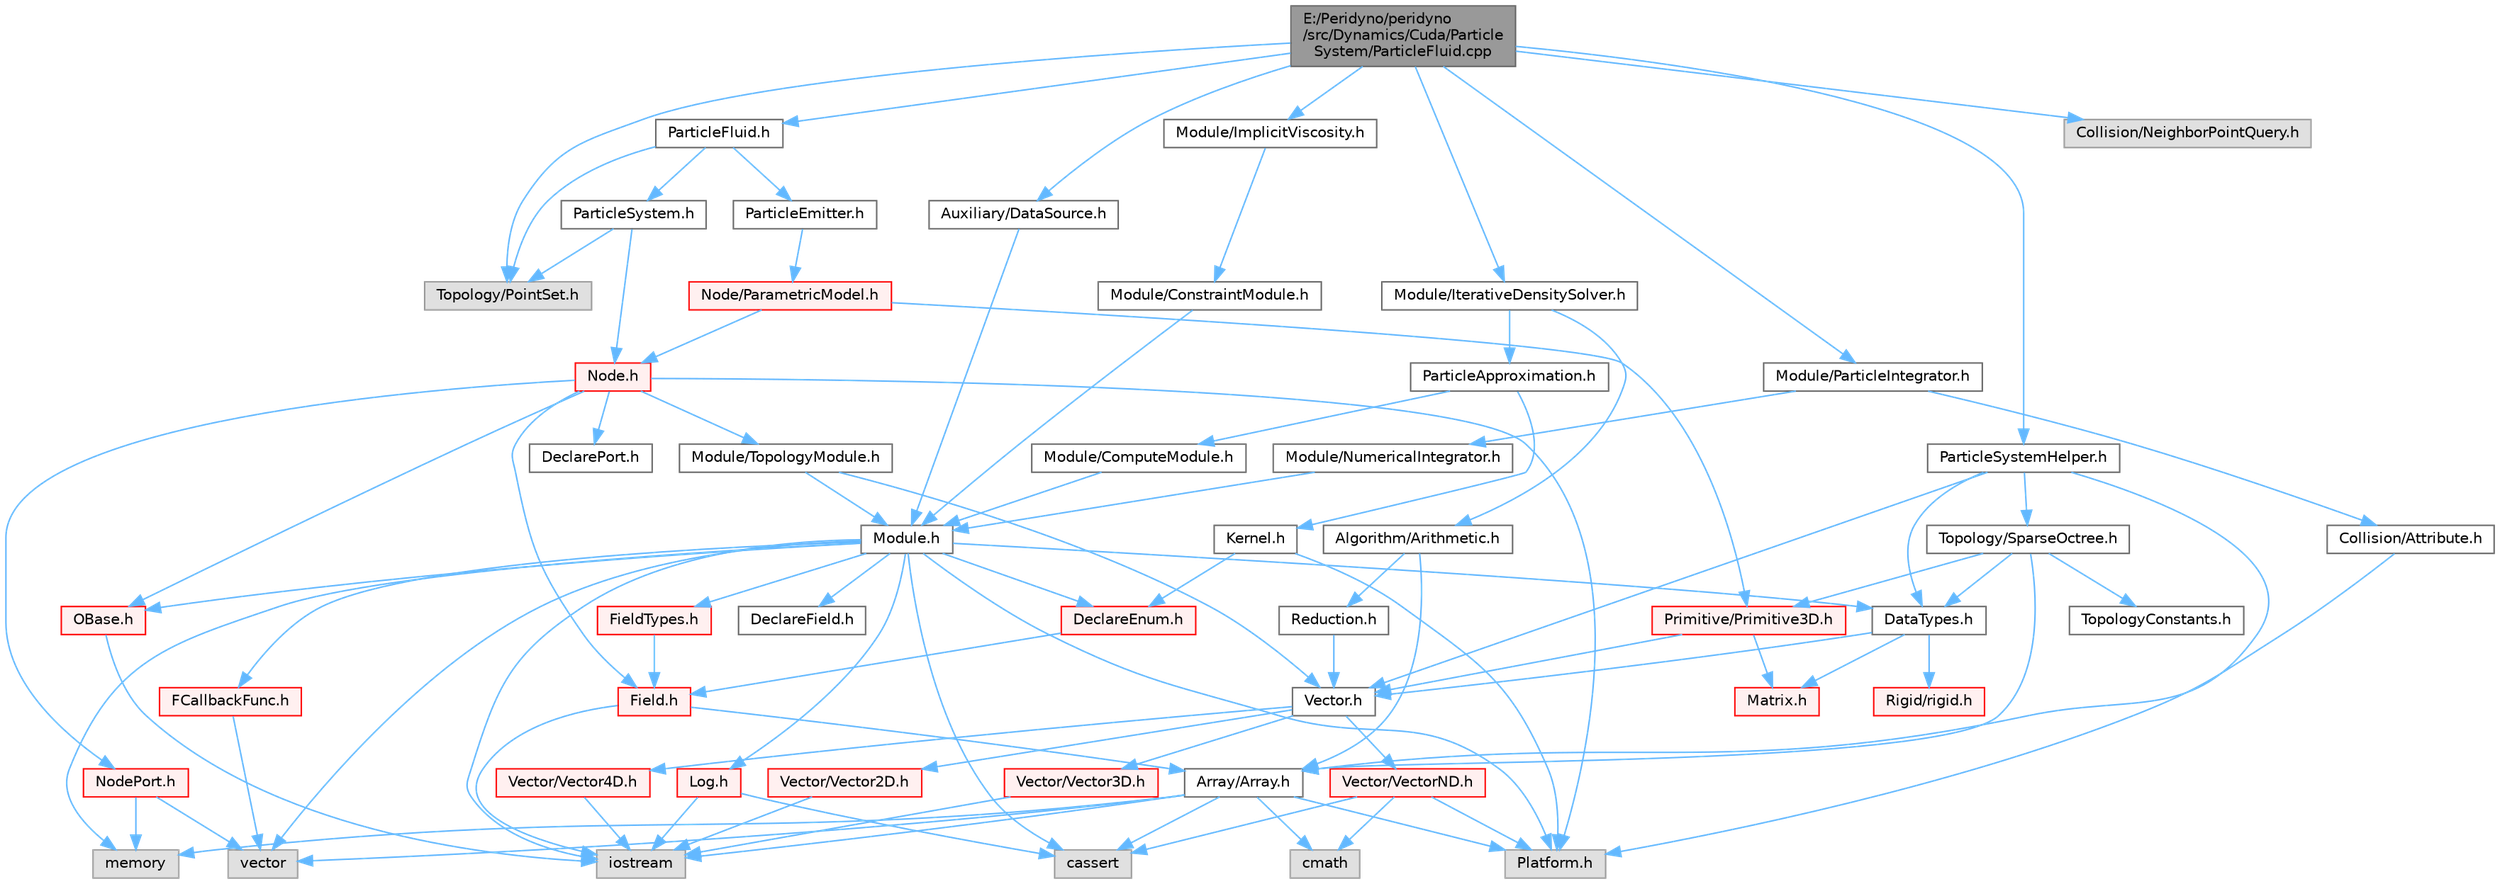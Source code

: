 digraph "E:/Peridyno/peridyno/src/Dynamics/Cuda/ParticleSystem/ParticleFluid.cpp"
{
 // LATEX_PDF_SIZE
  bgcolor="transparent";
  edge [fontname=Helvetica,fontsize=10,labelfontname=Helvetica,labelfontsize=10];
  node [fontname=Helvetica,fontsize=10,shape=box,height=0.2,width=0.4];
  Node1 [id="Node000001",label="E:/Peridyno/peridyno\l/src/Dynamics/Cuda/Particle\lSystem/ParticleFluid.cpp",height=0.2,width=0.4,color="gray40", fillcolor="grey60", style="filled", fontcolor="black",tooltip=" "];
  Node1 -> Node2 [id="edge1_Node000001_Node000002",color="steelblue1",style="solid",tooltip=" "];
  Node2 [id="Node000002",label="ParticleFluid.h",height=0.2,width=0.4,color="grey40", fillcolor="white", style="filled",URL="$_cuda_2_particle_system_2_particle_fluid_8h.html",tooltip=" "];
  Node2 -> Node3 [id="edge2_Node000002_Node000003",color="steelblue1",style="solid",tooltip=" "];
  Node3 [id="Node000003",label="ParticleSystem.h",height=0.2,width=0.4,color="grey40", fillcolor="white", style="filled",URL="$_cuda_2_particle_system_2_particle_system_8h.html",tooltip=" "];
  Node3 -> Node4 [id="edge3_Node000003_Node000004",color="steelblue1",style="solid",tooltip=" "];
  Node4 [id="Node000004",label="Node.h",height=0.2,width=0.4,color="red", fillcolor="#FFF0F0", style="filled",URL="$_node_8h.html",tooltip=" "];
  Node4 -> Node5 [id="edge4_Node000004_Node000005",color="steelblue1",style="solid",tooltip=" "];
  Node5 [id="Node000005",label="OBase.h",height=0.2,width=0.4,color="red", fillcolor="#FFF0F0", style="filled",URL="$_o_base_8h.html",tooltip=" "];
  Node5 -> Node6 [id="edge5_Node000005_Node000006",color="steelblue1",style="solid",tooltip=" "];
  Node6 [id="Node000006",label="iostream",height=0.2,width=0.4,color="grey60", fillcolor="#E0E0E0", style="filled",tooltip=" "];
  Node4 -> Node17 [id="edge6_Node000004_Node000017",color="steelblue1",style="solid",tooltip=" "];
  Node17 [id="Node000017",label="Field.h",height=0.2,width=0.4,color="red", fillcolor="#FFF0F0", style="filled",URL="$_field_8h.html",tooltip=" "];
  Node17 -> Node6 [id="edge7_Node000017_Node000006",color="steelblue1",style="solid",tooltip=" "];
  Node17 -> Node20 [id="edge8_Node000017_Node000020",color="steelblue1",style="solid",tooltip=" "];
  Node20 [id="Node000020",label="Array/Array.h",height=0.2,width=0.4,color="grey40", fillcolor="white", style="filled",URL="$_array_8h.html",tooltip=" "];
  Node20 -> Node8 [id="edge9_Node000020_Node000008",color="steelblue1",style="solid",tooltip=" "];
  Node8 [id="Node000008",label="Platform.h",height=0.2,width=0.4,color="grey60", fillcolor="#E0E0E0", style="filled",tooltip=" "];
  Node20 -> Node21 [id="edge10_Node000020_Node000021",color="steelblue1",style="solid",tooltip=" "];
  Node21 [id="Node000021",label="cassert",height=0.2,width=0.4,color="grey60", fillcolor="#E0E0E0", style="filled",tooltip=" "];
  Node20 -> Node22 [id="edge11_Node000020_Node000022",color="steelblue1",style="solid",tooltip=" "];
  Node22 [id="Node000022",label="vector",height=0.2,width=0.4,color="grey60", fillcolor="#E0E0E0", style="filled",tooltip=" "];
  Node20 -> Node6 [id="edge12_Node000020_Node000006",color="steelblue1",style="solid",tooltip=" "];
  Node20 -> Node23 [id="edge13_Node000020_Node000023",color="steelblue1",style="solid",tooltip=" "];
  Node23 [id="Node000023",label="memory",height=0.2,width=0.4,color="grey60", fillcolor="#E0E0E0", style="filled",tooltip=" "];
  Node20 -> Node24 [id="edge14_Node000020_Node000024",color="steelblue1",style="solid",tooltip=" "];
  Node24 [id="Node000024",label="cmath",height=0.2,width=0.4,color="grey60", fillcolor="#E0E0E0", style="filled",tooltip=" "];
  Node4 -> Node8 [id="edge15_Node000004_Node000008",color="steelblue1",style="solid",tooltip=" "];
  Node4 -> Node72 [id="edge16_Node000004_Node000072",color="steelblue1",style="solid",tooltip=" "];
  Node72 [id="Node000072",label="DeclarePort.h",height=0.2,width=0.4,color="grey40", fillcolor="white", style="filled",URL="$_declare_port_8h.html",tooltip=" "];
  Node4 -> Node73 [id="edge17_Node000004_Node000073",color="steelblue1",style="solid",tooltip=" "];
  Node73 [id="Node000073",label="NodePort.h",height=0.2,width=0.4,color="red", fillcolor="#FFF0F0", style="filled",URL="$_node_port_8h.html",tooltip=" "];
  Node73 -> Node22 [id="edge18_Node000073_Node000022",color="steelblue1",style="solid",tooltip=" "];
  Node73 -> Node23 [id="edge19_Node000073_Node000023",color="steelblue1",style="solid",tooltip=" "];
  Node4 -> Node74 [id="edge20_Node000004_Node000074",color="steelblue1",style="solid",tooltip=" "];
  Node74 [id="Node000074",label="Module/TopologyModule.h",height=0.2,width=0.4,color="grey40", fillcolor="white", style="filled",URL="$_topology_module_8h.html",tooltip=" "];
  Node74 -> Node32 [id="edge21_Node000074_Node000032",color="steelblue1",style="solid",tooltip=" "];
  Node32 [id="Node000032",label="Vector.h",height=0.2,width=0.4,color="grey40", fillcolor="white", style="filled",URL="$_vector_8h.html",tooltip=" "];
  Node32 -> Node33 [id="edge22_Node000032_Node000033",color="steelblue1",style="solid",tooltip=" "];
  Node33 [id="Node000033",label="Vector/Vector2D.h",height=0.2,width=0.4,color="red", fillcolor="#FFF0F0", style="filled",URL="$_vector2_d_8h.html",tooltip=" "];
  Node33 -> Node6 [id="edge23_Node000033_Node000006",color="steelblue1",style="solid",tooltip=" "];
  Node32 -> Node39 [id="edge24_Node000032_Node000039",color="steelblue1",style="solid",tooltip=" "];
  Node39 [id="Node000039",label="Vector/Vector3D.h",height=0.2,width=0.4,color="red", fillcolor="#FFF0F0", style="filled",URL="$_vector3_d_8h.html",tooltip=" "];
  Node39 -> Node6 [id="edge25_Node000039_Node000006",color="steelblue1",style="solid",tooltip=" "];
  Node32 -> Node42 [id="edge26_Node000032_Node000042",color="steelblue1",style="solid",tooltip=" "];
  Node42 [id="Node000042",label="Vector/Vector4D.h",height=0.2,width=0.4,color="red", fillcolor="#FFF0F0", style="filled",URL="$_vector4_d_8h.html",tooltip=" "];
  Node42 -> Node6 [id="edge27_Node000042_Node000006",color="steelblue1",style="solid",tooltip=" "];
  Node32 -> Node45 [id="edge28_Node000032_Node000045",color="steelblue1",style="solid",tooltip=" "];
  Node45 [id="Node000045",label="Vector/VectorND.h",height=0.2,width=0.4,color="red", fillcolor="#FFF0F0", style="filled",URL="$_vector_n_d_8h.html",tooltip=" "];
  Node45 -> Node24 [id="edge29_Node000045_Node000024",color="steelblue1",style="solid",tooltip=" "];
  Node45 -> Node21 [id="edge30_Node000045_Node000021",color="steelblue1",style="solid",tooltip=" "];
  Node45 -> Node8 [id="edge31_Node000045_Node000008",color="steelblue1",style="solid",tooltip=" "];
  Node74 -> Node75 [id="edge32_Node000074_Node000075",color="steelblue1",style="solid",tooltip=" "];
  Node75 [id="Node000075",label="Module.h",height=0.2,width=0.4,color="grey40", fillcolor="white", style="filled",URL="$_module_8h.html",tooltip=" "];
  Node75 -> Node8 [id="edge33_Node000075_Node000008",color="steelblue1",style="solid",tooltip=" "];
  Node75 -> Node23 [id="edge34_Node000075_Node000023",color="steelblue1",style="solid",tooltip=" "];
  Node75 -> Node22 [id="edge35_Node000075_Node000022",color="steelblue1",style="solid",tooltip=" "];
  Node75 -> Node21 [id="edge36_Node000075_Node000021",color="steelblue1",style="solid",tooltip=" "];
  Node75 -> Node6 [id="edge37_Node000075_Node000006",color="steelblue1",style="solid",tooltip=" "];
  Node75 -> Node5 [id="edge38_Node000075_Node000005",color="steelblue1",style="solid",tooltip=" "];
  Node75 -> Node76 [id="edge39_Node000075_Node000076",color="steelblue1",style="solid",tooltip=" "];
  Node76 [id="Node000076",label="Log.h",height=0.2,width=0.4,color="red", fillcolor="#FFF0F0", style="filled",URL="$_log_8h.html",tooltip=" "];
  Node76 -> Node6 [id="edge40_Node000076_Node000006",color="steelblue1",style="solid",tooltip=" "];
  Node76 -> Node21 [id="edge41_Node000076_Node000021",color="steelblue1",style="solid",tooltip=" "];
  Node75 -> Node84 [id="edge42_Node000075_Node000084",color="steelblue1",style="solid",tooltip=" "];
  Node84 [id="Node000084",label="DataTypes.h",height=0.2,width=0.4,color="grey40", fillcolor="white", style="filled",URL="$_data_types_8h.html",tooltip=" "];
  Node84 -> Node32 [id="edge43_Node000084_Node000032",color="steelblue1",style="solid",tooltip=" "];
  Node84 -> Node50 [id="edge44_Node000084_Node000050",color="steelblue1",style="solid",tooltip=" "];
  Node50 [id="Node000050",label="Matrix.h",height=0.2,width=0.4,color="red", fillcolor="#FFF0F0", style="filled",URL="$_matrix_8h.html",tooltip=" "];
  Node84 -> Node85 [id="edge45_Node000084_Node000085",color="steelblue1",style="solid",tooltip=" "];
  Node85 [id="Node000085",label="Rigid/rigid.h",height=0.2,width=0.4,color="red", fillcolor="#FFF0F0", style="filled",URL="$rigid_8h.html",tooltip=" "];
  Node75 -> Node89 [id="edge46_Node000075_Node000089",color="steelblue1",style="solid",tooltip=" "];
  Node89 [id="Node000089",label="DeclareEnum.h",height=0.2,width=0.4,color="red", fillcolor="#FFF0F0", style="filled",URL="$_declare_enum_8h.html",tooltip=" "];
  Node89 -> Node17 [id="edge47_Node000089_Node000017",color="steelblue1",style="solid",tooltip=" "];
  Node75 -> Node90 [id="edge48_Node000075_Node000090",color="steelblue1",style="solid",tooltip=" "];
  Node90 [id="Node000090",label="DeclareField.h",height=0.2,width=0.4,color="grey40", fillcolor="white", style="filled",URL="$_declare_field_8h.html",tooltip=" "];
  Node75 -> Node91 [id="edge49_Node000075_Node000091",color="steelblue1",style="solid",tooltip=" "];
  Node91 [id="Node000091",label="FCallbackFunc.h",height=0.2,width=0.4,color="red", fillcolor="#FFF0F0", style="filled",URL="$_f_callback_func_8h.html",tooltip=" "];
  Node91 -> Node22 [id="edge50_Node000091_Node000022",color="steelblue1",style="solid",tooltip=" "];
  Node75 -> Node92 [id="edge51_Node000075_Node000092",color="steelblue1",style="solid",tooltip=" "];
  Node92 [id="Node000092",label="FieldTypes.h",height=0.2,width=0.4,color="red", fillcolor="#FFF0F0", style="filled",URL="$_field_types_8h.html",tooltip=" "];
  Node92 -> Node17 [id="edge52_Node000092_Node000017",color="steelblue1",style="solid",tooltip=" "];
  Node3 -> Node98 [id="edge53_Node000003_Node000098",color="steelblue1",style="solid",tooltip=" "];
  Node98 [id="Node000098",label="Topology/PointSet.h",height=0.2,width=0.4,color="grey60", fillcolor="#E0E0E0", style="filled",tooltip=" "];
  Node2 -> Node99 [id="edge54_Node000002_Node000099",color="steelblue1",style="solid",tooltip=" "];
  Node99 [id="Node000099",label="ParticleEmitter.h",height=0.2,width=0.4,color="grey40", fillcolor="white", style="filled",URL="$_cuda_2_particle_system_2_particle_emitter_8h.html",tooltip=" "];
  Node99 -> Node100 [id="edge55_Node000099_Node000100",color="steelblue1",style="solid",tooltip=" "];
  Node100 [id="Node000100",label="Node/ParametricModel.h",height=0.2,width=0.4,color="red", fillcolor="#FFF0F0", style="filled",URL="$_parametric_model_8h.html",tooltip=" "];
  Node100 -> Node4 [id="edge56_Node000100_Node000004",color="steelblue1",style="solid",tooltip=" "];
  Node100 -> Node101 [id="edge57_Node000100_Node000101",color="steelblue1",style="solid",tooltip=" "];
  Node101 [id="Node000101",label="Primitive/Primitive3D.h",height=0.2,width=0.4,color="red", fillcolor="#FFF0F0", style="filled",URL="$_primitive3_d_8h.html",tooltip=" "];
  Node101 -> Node32 [id="edge58_Node000101_Node000032",color="steelblue1",style="solid",tooltip=" "];
  Node101 -> Node50 [id="edge59_Node000101_Node000050",color="steelblue1",style="solid",tooltip=" "];
  Node2 -> Node98 [id="edge60_Node000002_Node000098",color="steelblue1",style="solid",tooltip=" "];
  Node1 -> Node105 [id="edge61_Node000001_Node000105",color="steelblue1",style="solid",tooltip=" "];
  Node105 [id="Node000105",label="Module/ParticleIntegrator.h",height=0.2,width=0.4,color="grey40", fillcolor="white", style="filled",URL="$_cuda_2_particle_system_2_module_2_particle_integrator_8h.html",tooltip=" "];
  Node105 -> Node106 [id="edge62_Node000105_Node000106",color="steelblue1",style="solid",tooltip=" "];
  Node106 [id="Node000106",label="Module/NumericalIntegrator.h",height=0.2,width=0.4,color="grey40", fillcolor="white", style="filled",URL="$_numerical_integrator_8h.html",tooltip=" "];
  Node106 -> Node75 [id="edge63_Node000106_Node000075",color="steelblue1",style="solid",tooltip=" "];
  Node105 -> Node107 [id="edge64_Node000105_Node000107",color="steelblue1",style="solid",tooltip=" "];
  Node107 [id="Node000107",label="Collision/Attribute.h",height=0.2,width=0.4,color="grey40", fillcolor="white", style="filled",URL="$_attribute_8h.html",tooltip=" "];
  Node107 -> Node8 [id="edge65_Node000107_Node000008",color="steelblue1",style="solid",tooltip=" "];
  Node1 -> Node108 [id="edge66_Node000001_Node000108",color="steelblue1",style="solid",tooltip=" "];
  Node108 [id="Node000108",label="Module/ImplicitViscosity.h",height=0.2,width=0.4,color="grey40", fillcolor="white", style="filled",URL="$_implicit_viscosity_8h.html",tooltip=" "];
  Node108 -> Node109 [id="edge67_Node000108_Node000109",color="steelblue1",style="solid",tooltip=" "];
  Node109 [id="Node000109",label="Module/ConstraintModule.h",height=0.2,width=0.4,color="grey40", fillcolor="white", style="filled",URL="$_constraint_module_8h.html",tooltip=" "];
  Node109 -> Node75 [id="edge68_Node000109_Node000075",color="steelblue1",style="solid",tooltip=" "];
  Node1 -> Node110 [id="edge69_Node000001_Node000110",color="steelblue1",style="solid",tooltip=" "];
  Node110 [id="Node000110",label="Module/IterativeDensitySolver.h",height=0.2,width=0.4,color="grey40", fillcolor="white", style="filled",URL="$_iterative_density_solver_8h.html",tooltip=" "];
  Node110 -> Node111 [id="edge70_Node000110_Node000111",color="steelblue1",style="solid",tooltip=" "];
  Node111 [id="Node000111",label="ParticleApproximation.h",height=0.2,width=0.4,color="grey40", fillcolor="white", style="filled",URL="$_particle_approximation_8h.html",tooltip=" "];
  Node111 -> Node112 [id="edge71_Node000111_Node000112",color="steelblue1",style="solid",tooltip=" "];
  Node112 [id="Node000112",label="Module/ComputeModule.h",height=0.2,width=0.4,color="grey40", fillcolor="white", style="filled",URL="$_compute_module_8h.html",tooltip=" "];
  Node112 -> Node75 [id="edge72_Node000112_Node000075",color="steelblue1",style="solid",tooltip=" "];
  Node111 -> Node113 [id="edge73_Node000111_Node000113",color="steelblue1",style="solid",tooltip=" "];
  Node113 [id="Node000113",label="Kernel.h",height=0.2,width=0.4,color="grey40", fillcolor="white", style="filled",URL="$_kernel_8h.html",tooltip=" "];
  Node113 -> Node8 [id="edge74_Node000113_Node000008",color="steelblue1",style="solid",tooltip=" "];
  Node113 -> Node89 [id="edge75_Node000113_Node000089",color="steelblue1",style="solid",tooltip=" "];
  Node110 -> Node114 [id="edge76_Node000110_Node000114",color="steelblue1",style="solid",tooltip=" "];
  Node114 [id="Node000114",label="Algorithm/Arithmetic.h",height=0.2,width=0.4,color="grey40", fillcolor="white", style="filled",URL="$_arithmetic_8h.html",tooltip=" "];
  Node114 -> Node115 [id="edge77_Node000114_Node000115",color="steelblue1",style="solid",tooltip=" "];
  Node115 [id="Node000115",label="Reduction.h",height=0.2,width=0.4,color="grey40", fillcolor="white", style="filled",URL="$_reduction_8h.html",tooltip=" "];
  Node115 -> Node32 [id="edge78_Node000115_Node000032",color="steelblue1",style="solid",tooltip=" "];
  Node114 -> Node20 [id="edge79_Node000114_Node000020",color="steelblue1",style="solid",tooltip=" "];
  Node1 -> Node116 [id="edge80_Node000001_Node000116",color="steelblue1",style="solid",tooltip=" "];
  Node116 [id="Node000116",label="ParticleSystemHelper.h",height=0.2,width=0.4,color="grey40", fillcolor="white", style="filled",URL="$_particle_system_helper_8h.html",tooltip=" "];
  Node116 -> Node32 [id="edge81_Node000116_Node000032",color="steelblue1",style="solid",tooltip=" "];
  Node116 -> Node84 [id="edge82_Node000116_Node000084",color="steelblue1",style="solid",tooltip=" "];
  Node116 -> Node20 [id="edge83_Node000116_Node000020",color="steelblue1",style="solid",tooltip=" "];
  Node116 -> Node117 [id="edge84_Node000116_Node000117",color="steelblue1",style="solid",tooltip=" "];
  Node117 [id="Node000117",label="Topology/SparseOctree.h",height=0.2,width=0.4,color="grey40", fillcolor="white", style="filled",URL="$_sparse_octree_8h.html",tooltip=" "];
  Node117 -> Node84 [id="edge85_Node000117_Node000084",color="steelblue1",style="solid",tooltip=" "];
  Node117 -> Node118 [id="edge86_Node000117_Node000118",color="steelblue1",style="solid",tooltip=" "];
  Node118 [id="Node000118",label="TopologyConstants.h",height=0.2,width=0.4,color="grey40", fillcolor="white", style="filled",URL="$_topology_constants_8h.html",tooltip=" "];
  Node117 -> Node101 [id="edge87_Node000117_Node000101",color="steelblue1",style="solid",tooltip=" "];
  Node117 -> Node20 [id="edge88_Node000117_Node000020",color="steelblue1",style="solid",tooltip=" "];
  Node1 -> Node119 [id="edge89_Node000001_Node000119",color="steelblue1",style="solid",tooltip=" "];
  Node119 [id="Node000119",label="Auxiliary/DataSource.h",height=0.2,width=0.4,color="grey40", fillcolor="white", style="filled",URL="$_data_source_8h.html",tooltip=" "];
  Node119 -> Node75 [id="edge90_Node000119_Node000075",color="steelblue1",style="solid",tooltip=" "];
  Node1 -> Node120 [id="edge91_Node000001_Node000120",color="steelblue1",style="solid",tooltip=" "];
  Node120 [id="Node000120",label="Collision/NeighborPointQuery.h",height=0.2,width=0.4,color="grey60", fillcolor="#E0E0E0", style="filled",tooltip=" "];
  Node1 -> Node98 [id="edge92_Node000001_Node000098",color="steelblue1",style="solid",tooltip=" "];
}
